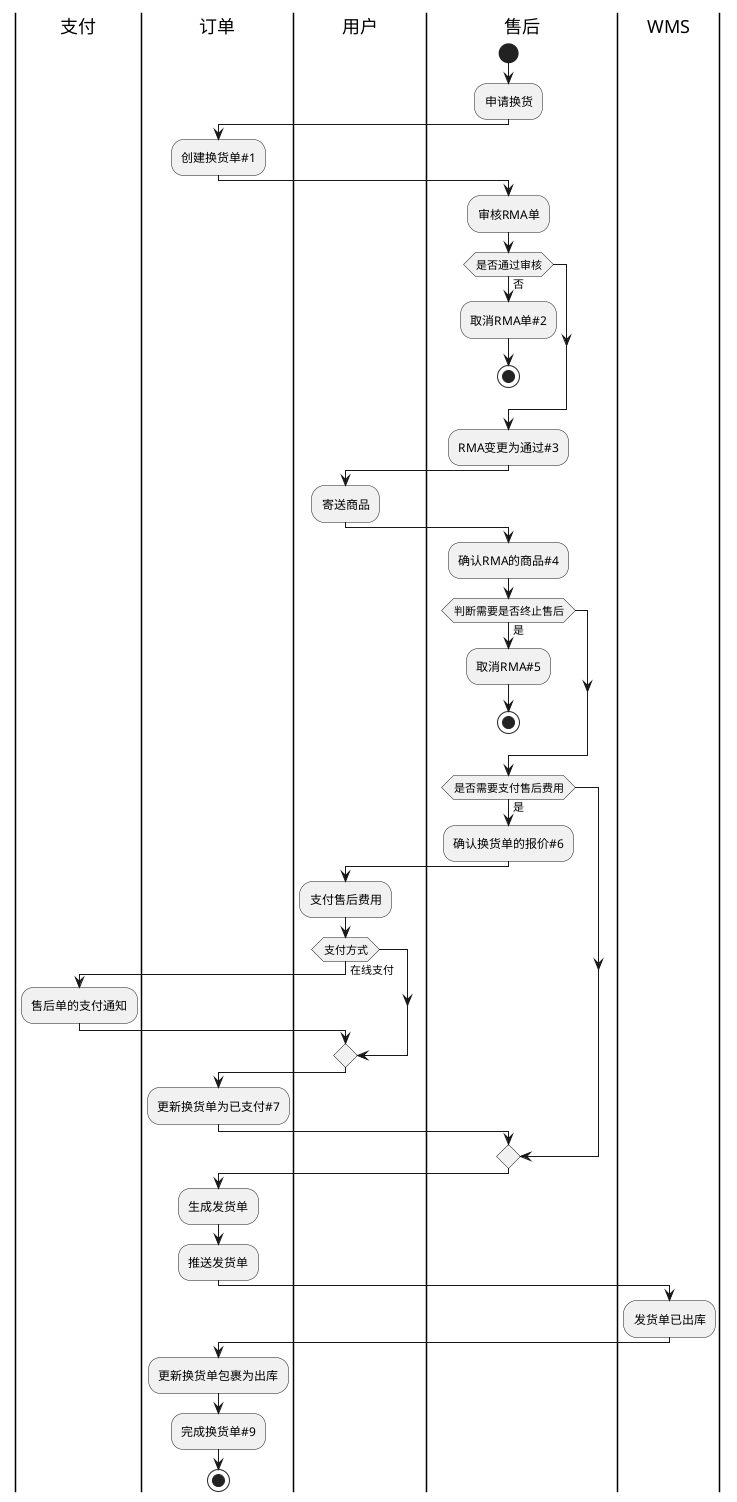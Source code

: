 @startuml

|支付|
|订单|
|用户|
|售后|

start
:申请换货;
|订单|
:创建换货单#1;
|售后|
:审核RMA单;
|售后|
if(是否通过审核)then(否)
    |售后|
    :取消RMA单#2;
    stop
endif

|售后|
:RMA变更为通过#3;

|用户|
:寄送商品;

|售后|
:确认RMA的商品#4;

|售后|
if(判断需要是否终止售后)then(是)
    |售后|
    :取消RMA#5;
    stop
endif

|售后|
if(是否需要支付售后费用)then(是)
    |售后|
    :确认换货单的报价#6;
    |用户|
    :支付售后费用;
    if(支付方式)then(在线支付)
        |支付|
        :售后单的支付通知;
    endif
    |订单|
    :更新换货单为已支付#7;
endif

|订单|
:生成发货单;
:推送发货单;
|WMS|
:发货单已出库;
|订单|
:更新换货单包裹为出库;
:完成换货单#9;

stop
@endnuml

#1 通知售后 创建RMA
#2 通知订单 取消换货单
#3 通知订单 通过换货单
#4 通知订单 更新换货单的商品信息
#5 通知订单 取消换货单并带上取消物流
#6 通知订单 更新换货单的付款信息
#7 通知售后 更新RMA为已支付
#8 通知订单 更新换货单为已支付
#9 通知售后 完成RMA并更新寄回物流
